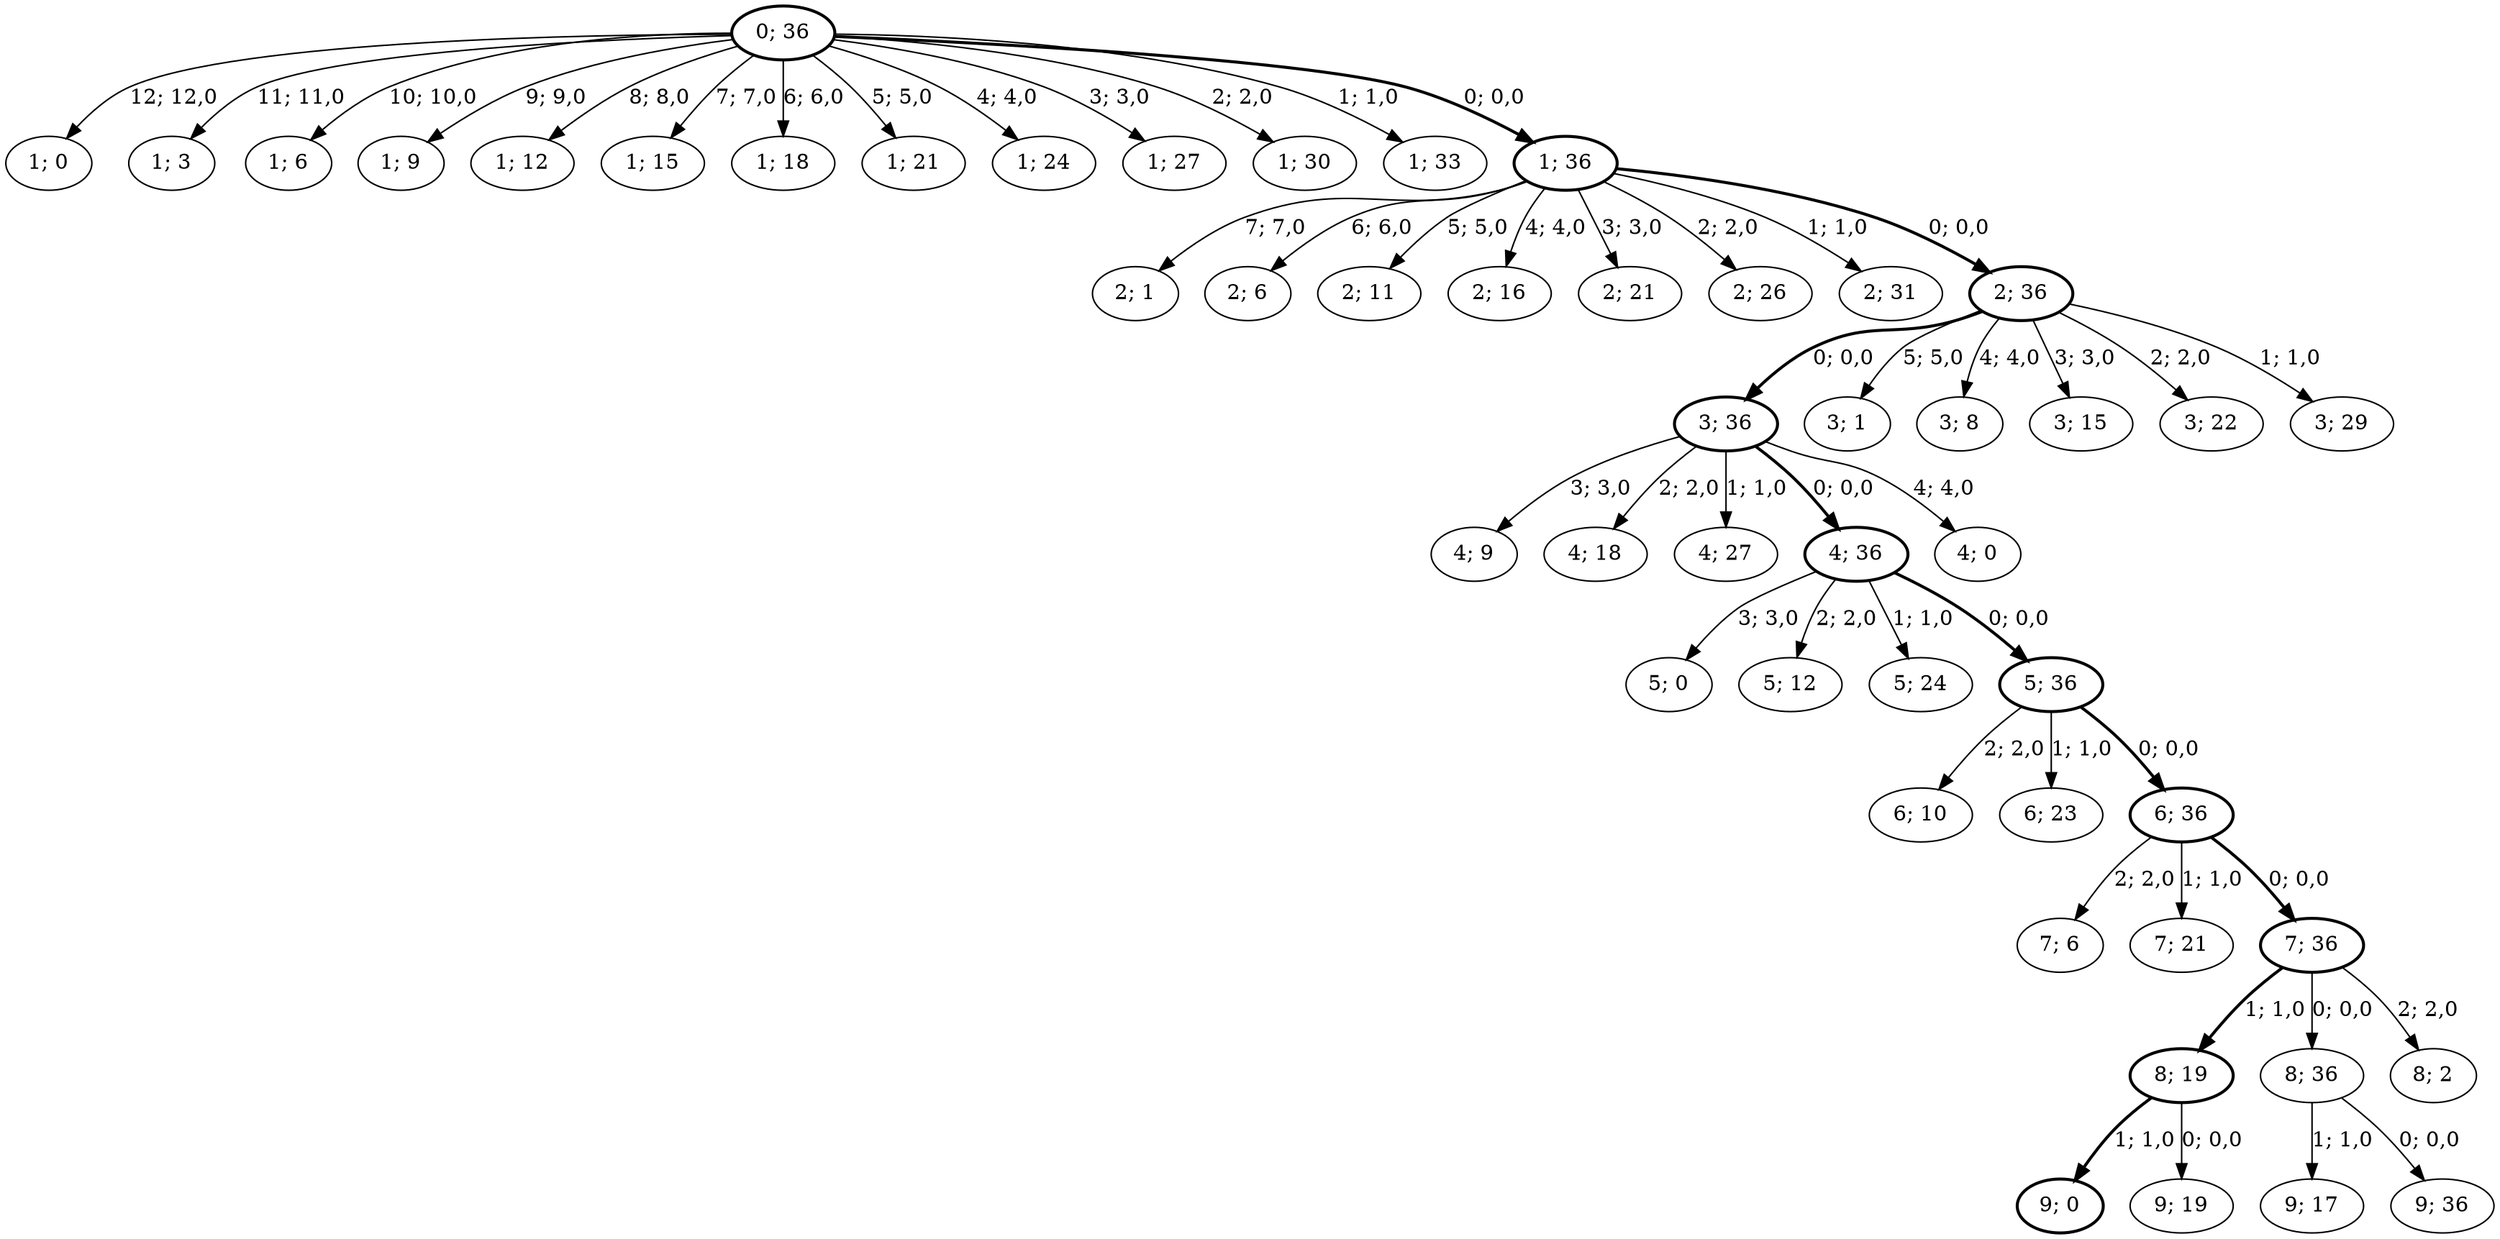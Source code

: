 strict digraph G {
  1 [ style="bold" label="3; 36" ];
  2 [ style="solid" label="4; 9" ];
  3 [ style="bold" label="8; 19" ];
  4 [ style="solid" label="4; 18" ];
  5 [ style="solid" label="4; 27" ];
  6 [ style="bold" label="9; 0" ];
  7 [ style="solid" label="5; 0" ];
  8 [ style="solid" label="8; 36" ];
  9 [ style="solid" label="1; 0" ];
  10 [ style="bold" label="4; 36" ];
  11 [ style="solid" label="1; 3" ];
  12 [ style="bold" label="0; 36" ];
  13 [ style="solid" label="1; 6" ];
  14 [ style="solid" label="5; 12" ];
  15 [ style="solid" label="1; 9" ];
  16 [ style="solid" label="9; 17" ];
  17 [ style="solid" label="9; 19" ];
  18 [ style="solid" label="1; 12" ];
  19 [ style="solid" label="1; 15" ];
  20 [ style="solid" label="1; 18" ];
  21 [ style="solid" label="5; 24" ];
  22 [ style="solid" label="1; 21" ];
  23 [ style="solid" label="1; 24" ];
  24 [ style="solid" label="1; 27" ];
  25 [ style="solid" label="9; 36" ];
  26 [ style="solid" label="1; 30" ];
  27 [ style="solid" label="2; 1" ];
  28 [ style="bold" label="5; 36" ];
  29 [ style="solid" label="1; 33" ];
  30 [ style="bold" label="1; 36" ];
  31 [ style="solid" label="2; 6" ];
  32 [ style="solid" label="6; 10" ];
  33 [ style="solid" label="2; 11" ];
  34 [ style="solid" label="2; 16" ];
  35 [ style="solid" label="6; 23" ];
  36 [ style="solid" label="2; 21" ];
  37 [ style="solid" label="2; 26" ];
  38 [ style="solid" label="2; 31" ];
  39 [ style="solid" label="3; 1" ];
  40 [ style="bold" label="6; 36" ];
  41 [ style="solid" label="7; 6" ];
  42 [ style="bold" label="2; 36" ];
  43 [ style="solid" label="3; 8" ];
  44 [ style="solid" label="3; 15" ];
  45 [ style="solid" label="7; 21" ];
  46 [ style="solid" label="3; 22" ];
  47 [ style="solid" label="3; 29" ];
  48 [ style="solid" label="8; 2" ];
  49 [ style="solid" label="4; 0" ];
  50 [ style="bold" label="7; 36" ];
  42 -> 1 [ style="bold" label="0; 0,0" ];
  1 -> 2 [ style="solid" label="3; 3,0" ];
  50 -> 3 [ style="bold" label="1; 1,0" ];
  1 -> 4 [ style="solid" label="2; 2,0" ];
  1 -> 5 [ style="solid" label="1; 1,0" ];
  3 -> 6 [ style="bold" label="1; 1,0" ];
  10 -> 7 [ style="solid" label="3; 3,0" ];
  50 -> 8 [ style="solid" label="0; 0,0" ];
  12 -> 9 [ style="solid" label="12; 12,0" ];
  1 -> 10 [ style="bold" label="0; 0,0" ];
  12 -> 11 [ style="solid" label="11; 11,0" ];
  12 -> 13 [ style="solid" label="10; 10,0" ];
  10 -> 14 [ style="solid" label="2; 2,0" ];
  12 -> 15 [ style="solid" label="9; 9,0" ];
  8 -> 16 [ style="solid" label="1; 1,0" ];
  3 -> 17 [ style="solid" label="0; 0,0" ];
  12 -> 18 [ style="solid" label="8; 8,0" ];
  12 -> 19 [ style="solid" label="7; 7,0" ];
  12 -> 20 [ style="solid" label="6; 6,0" ];
  10 -> 21 [ style="solid" label="1; 1,0" ];
  12 -> 22 [ style="solid" label="5; 5,0" ];
  12 -> 23 [ style="solid" label="4; 4,0" ];
  12 -> 24 [ style="solid" label="3; 3,0" ];
  8 -> 25 [ style="solid" label="0; 0,0" ];
  12 -> 26 [ style="solid" label="2; 2,0" ];
  30 -> 27 [ style="solid" label="7; 7,0" ];
  10 -> 28 [ style="bold" label="0; 0,0" ];
  12 -> 29 [ style="solid" label="1; 1,0" ];
  12 -> 30 [ style="bold" label="0; 0,0" ];
  30 -> 31 [ style="solid" label="6; 6,0" ];
  28 -> 32 [ style="solid" label="2; 2,0" ];
  30 -> 33 [ style="solid" label="5; 5,0" ];
  30 -> 34 [ style="solid" label="4; 4,0" ];
  28 -> 35 [ style="solid" label="1; 1,0" ];
  30 -> 36 [ style="solid" label="3; 3,0" ];
  30 -> 37 [ style="solid" label="2; 2,0" ];
  30 -> 38 [ style="solid" label="1; 1,0" ];
  42 -> 39 [ style="solid" label="5; 5,0" ];
  28 -> 40 [ style="bold" label="0; 0,0" ];
  40 -> 41 [ style="solid" label="2; 2,0" ];
  30 -> 42 [ style="bold" label="0; 0,0" ];
  42 -> 43 [ style="solid" label="4; 4,0" ];
  42 -> 44 [ style="solid" label="3; 3,0" ];
  40 -> 45 [ style="solid" label="1; 1,0" ];
  42 -> 46 [ style="solid" label="2; 2,0" ];
  42 -> 47 [ style="solid" label="1; 1,0" ];
  50 -> 48 [ style="solid" label="2; 2,0" ];
  1 -> 49 [ style="solid" label="4; 4,0" ];
  40 -> 50 [ style="bold" label="0; 0,0" ];
}
